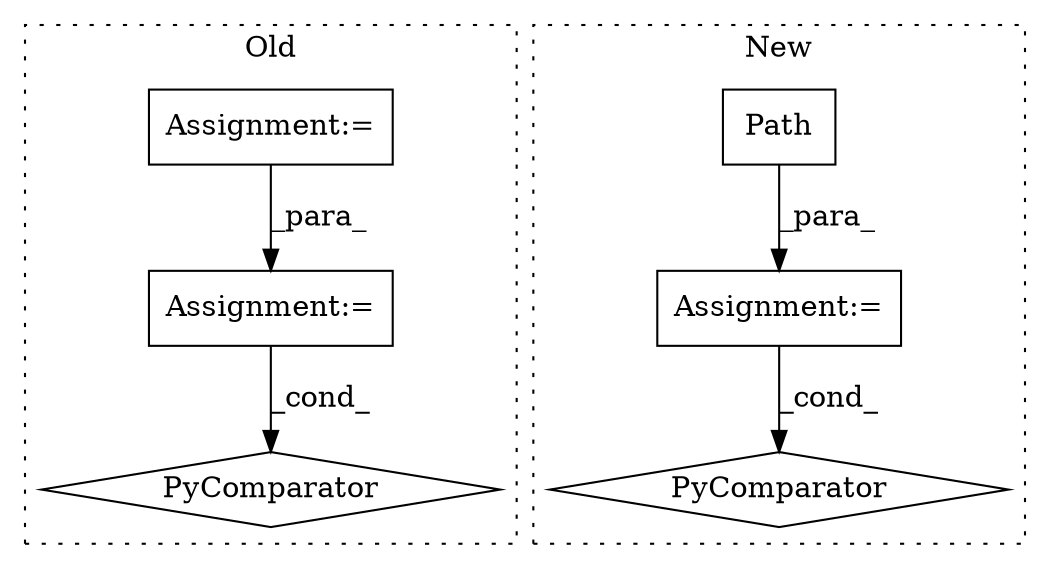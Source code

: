 digraph G {
subgraph cluster0 {
1 [label="PyComparator" a="113" s="1052" l="20" shape="diamond"];
3 [label="Assignment:=" a="7" s="921" l="20" shape="box"];
6 [label="Assignment:=" a="7" s="764" l="43" shape="box"];
label = "Old";
style="dotted";
}
subgraph cluster1 {
2 [label="Path" a="32" s="908,928" l="5,1" shape="box"];
4 [label="Assignment:=" a="7" s="907" l="1" shape="box"];
5 [label="PyComparator" a="113" s="1079" l="42" shape="diamond"];
label = "New";
style="dotted";
}
2 -> 4 [label="_para_"];
3 -> 1 [label="_cond_"];
4 -> 5 [label="_cond_"];
6 -> 3 [label="_para_"];
}